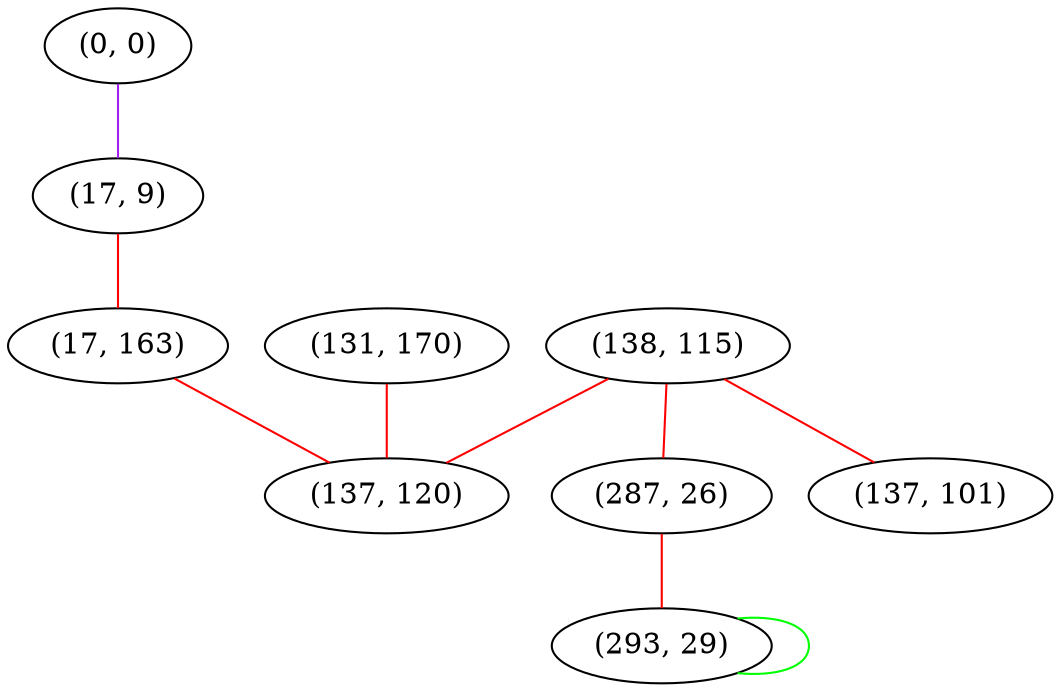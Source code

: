 graph "" {
"(0, 0)";
"(17, 9)";
"(131, 170)";
"(138, 115)";
"(287, 26)";
"(17, 163)";
"(137, 101)";
"(137, 120)";
"(293, 29)";
"(0, 0)" -- "(17, 9)"  [color=purple, key=0, weight=4];
"(17, 9)" -- "(17, 163)"  [color=red, key=0, weight=1];
"(131, 170)" -- "(137, 120)"  [color=red, key=0, weight=1];
"(138, 115)" -- "(137, 101)"  [color=red, key=0, weight=1];
"(138, 115)" -- "(137, 120)"  [color=red, key=0, weight=1];
"(138, 115)" -- "(287, 26)"  [color=red, key=0, weight=1];
"(287, 26)" -- "(293, 29)"  [color=red, key=0, weight=1];
"(17, 163)" -- "(137, 120)"  [color=red, key=0, weight=1];
"(293, 29)" -- "(293, 29)"  [color=green, key=0, weight=2];
}
